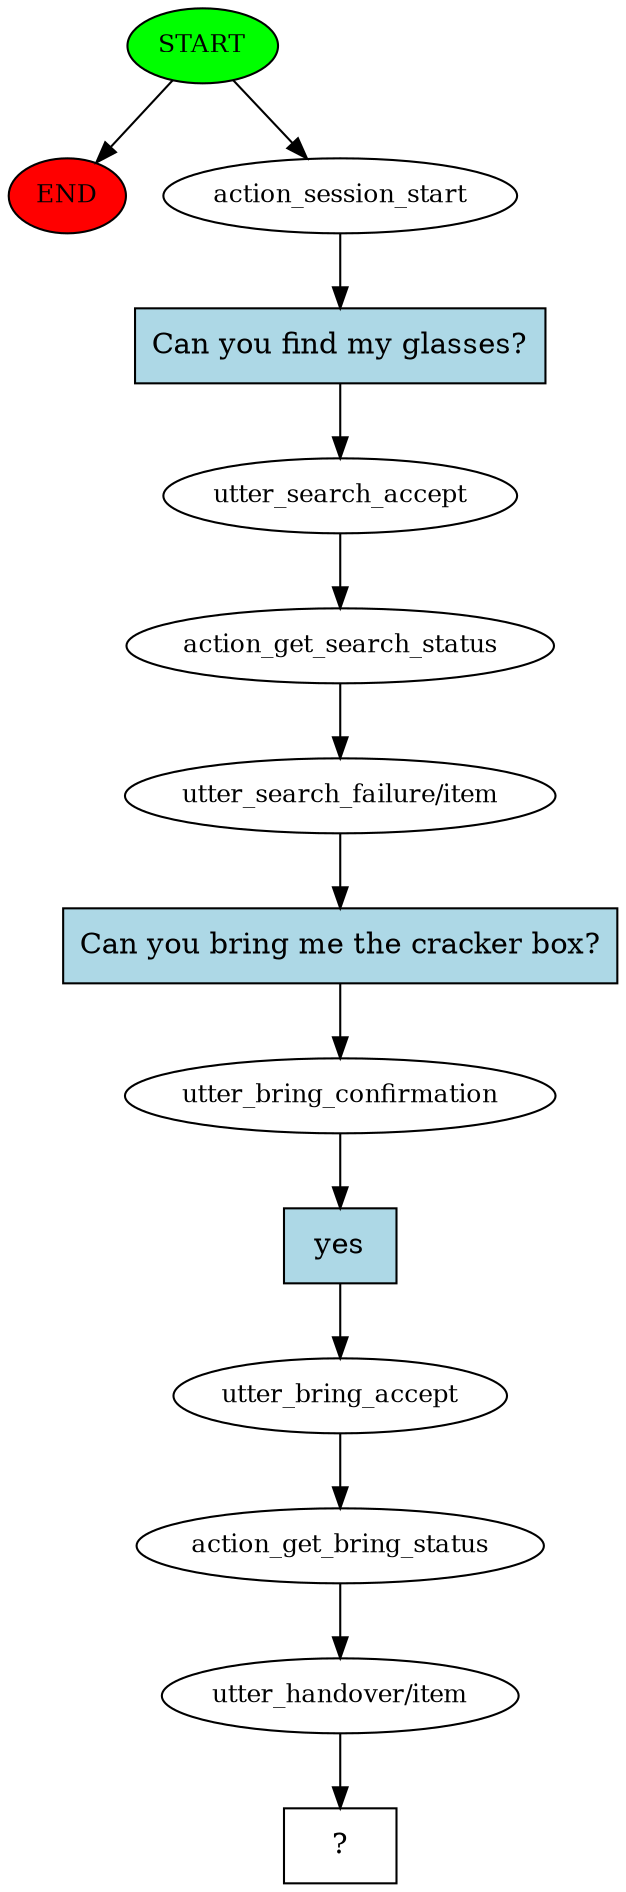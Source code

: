 digraph  {
0 [class="start active", fillcolor=green, fontsize=12, label=START, style=filled];
"-1" [class=end, fillcolor=red, fontsize=12, label=END, style=filled];
1 [class=active, fontsize=12, label=action_session_start];
2 [class=active, fontsize=12, label=utter_search_accept];
3 [class=active, fontsize=12, label=action_get_search_status];
4 [class=active, fontsize=12, label="utter_search_failure/item"];
5 [class=active, fontsize=12, label=utter_bring_confirmation];
6 [class=active, fontsize=12, label=utter_bring_accept];
7 [class=active, fontsize=12, label=action_get_bring_status];
8 [class=active, fontsize=12, label="utter_handover/item"];
9 [class="intent dashed active", label="  ?  ", shape=rect];
10 [class="intent active", fillcolor=lightblue, label="Can you find my glasses?", shape=rect, style=filled];
11 [class="intent active", fillcolor=lightblue, label="Can you bring me the cracker box?", shape=rect, style=filled];
12 [class="intent active", fillcolor=lightblue, label=yes, shape=rect, style=filled];
0 -> "-1"  [class="", key=NONE, label=""];
0 -> 1  [class=active, key=NONE, label=""];
1 -> 10  [class=active, key=0];
2 -> 3  [class=active, key=NONE, label=""];
3 -> 4  [class=active, key=NONE, label=""];
4 -> 11  [class=active, key=0];
5 -> 12  [class=active, key=0];
6 -> 7  [class=active, key=NONE, label=""];
7 -> 8  [class=active, key=NONE, label=""];
8 -> 9  [class=active, key=NONE, label=""];
10 -> 2  [class=active, key=0];
11 -> 5  [class=active, key=0];
12 -> 6  [class=active, key=0];
}
